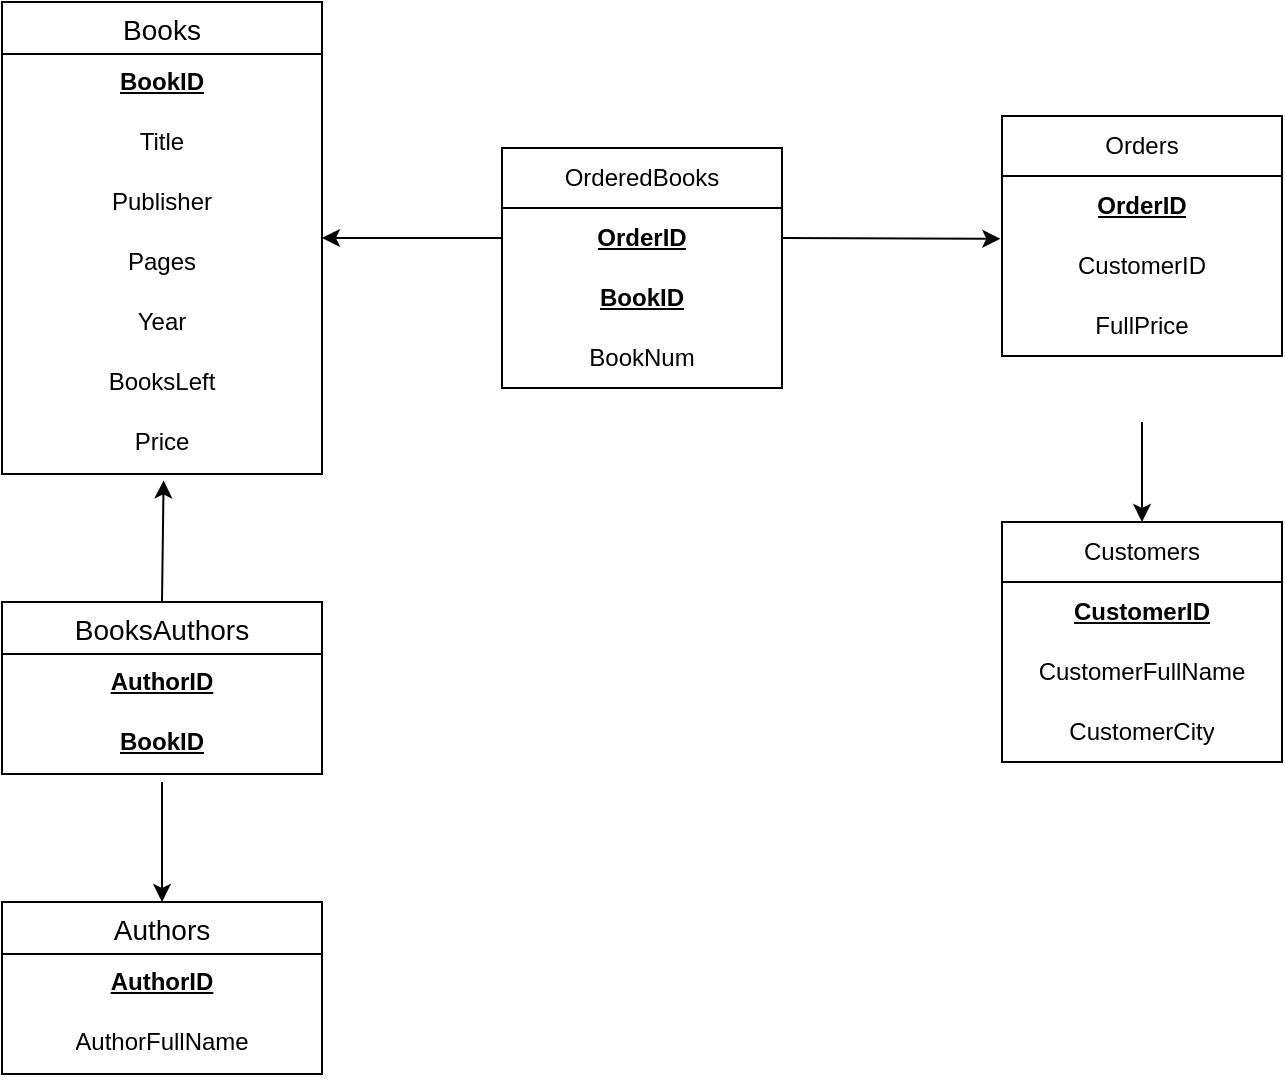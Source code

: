 <mxfile version="22.1.4" type="device">
  <diagram name="Page-1" id="tlKg9vGXvYagjbICFPIU">
    <mxGraphModel dx="1009" dy="591" grid="1" gridSize="10" guides="1" tooltips="1" connect="1" arrows="1" fold="1" page="1" pageScale="1" pageWidth="850" pageHeight="1100" math="0" shadow="0">
      <root>
        <mxCell id="0" />
        <mxCell id="1" parent="0" />
        <mxCell id="WApPO18iMJBJQqClhbNK-1" value="Books" style="swimlane;fontStyle=0;childLayout=stackLayout;horizontal=1;startSize=26;horizontalStack=0;resizeParent=1;resizeParentMax=0;resizeLast=0;collapsible=1;marginBottom=0;align=center;fontSize=14;strokeWidth=1;" parent="1" vertex="1">
          <mxGeometry x="130" y="100" width="160" height="236" as="geometry" />
        </mxCell>
        <mxCell id="WApPO18iMJBJQqClhbNK-2" value="BookID" style="text;strokeColor=none;fillColor=none;spacingLeft=4;spacingRight=4;overflow=hidden;rotatable=0;points=[[0,0.5],[1,0.5]];portConstraint=eastwest;fontSize=12;whiteSpace=wrap;html=1;align=center;fontStyle=5" parent="WApPO18iMJBJQqClhbNK-1" vertex="1">
          <mxGeometry y="26" width="160" height="30" as="geometry" />
        </mxCell>
        <mxCell id="WApPO18iMJBJQqClhbNK-3" value="Title" style="text;strokeColor=none;fillColor=none;spacingLeft=4;spacingRight=4;overflow=hidden;rotatable=0;points=[[0,0.5],[1,0.5]];portConstraint=eastwest;fontSize=12;whiteSpace=wrap;html=1;align=center;" parent="WApPO18iMJBJQqClhbNK-1" vertex="1">
          <mxGeometry y="56" width="160" height="30" as="geometry" />
        </mxCell>
        <mxCell id="WApPO18iMJBJQqClhbNK-11" value="Publisher" style="text;strokeColor=none;fillColor=none;spacingLeft=4;spacingRight=4;overflow=hidden;rotatable=0;points=[[0,0.5],[1,0.5]];portConstraint=eastwest;fontSize=12;whiteSpace=wrap;html=1;align=center;" parent="WApPO18iMJBJQqClhbNK-1" vertex="1">
          <mxGeometry y="86" width="160" height="30" as="geometry" />
        </mxCell>
        <mxCell id="WApPO18iMJBJQqClhbNK-15" value="Pages" style="text;strokeColor=none;fillColor=none;spacingLeft=4;spacingRight=4;overflow=hidden;rotatable=0;points=[[0,0.5],[1,0.5]];portConstraint=eastwest;fontSize=12;whiteSpace=wrap;html=1;align=center;" parent="WApPO18iMJBJQqClhbNK-1" vertex="1">
          <mxGeometry y="116" width="160" height="30" as="geometry" />
        </mxCell>
        <mxCell id="WApPO18iMJBJQqClhbNK-14" value="Year" style="text;strokeColor=none;fillColor=none;spacingLeft=4;spacingRight=4;overflow=hidden;rotatable=0;points=[[0,0.5],[1,0.5]];portConstraint=eastwest;fontSize=12;whiteSpace=wrap;html=1;align=center;" parent="WApPO18iMJBJQqClhbNK-1" vertex="1">
          <mxGeometry y="146" width="160" height="30" as="geometry" />
        </mxCell>
        <mxCell id="WApPO18iMJBJQqClhbNK-13" value="BooksLeft" style="text;strokeColor=none;fillColor=none;spacingLeft=4;spacingRight=4;overflow=hidden;rotatable=0;points=[[0,0.5],[1,0.5]];portConstraint=eastwest;fontSize=12;whiteSpace=wrap;html=1;align=center;" parent="WApPO18iMJBJQqClhbNK-1" vertex="1">
          <mxGeometry y="176" width="160" height="30" as="geometry" />
        </mxCell>
        <mxCell id="WApPO18iMJBJQqClhbNK-12" value="Price" style="text;strokeColor=none;fillColor=none;spacingLeft=4;spacingRight=4;overflow=hidden;rotatable=0;points=[[0,0.5],[1,0.5]];portConstraint=eastwest;fontSize=12;whiteSpace=wrap;html=1;align=center;" parent="WApPO18iMJBJQqClhbNK-1" vertex="1">
          <mxGeometry y="206" width="160" height="30" as="geometry" />
        </mxCell>
        <mxCell id="WApPO18iMJBJQqClhbNK-16" value="BooksAuthors" style="swimlane;fontStyle=0;childLayout=stackLayout;horizontal=1;startSize=26;horizontalStack=0;resizeParent=1;resizeParentMax=0;resizeLast=0;collapsible=1;marginBottom=0;align=center;fontSize=14;" parent="1" vertex="1">
          <mxGeometry x="130" y="400" width="160" height="86" as="geometry" />
        </mxCell>
        <mxCell id="WApPO18iMJBJQqClhbNK-17" value="AuthorID" style="text;strokeColor=none;fillColor=none;spacingLeft=4;spacingRight=4;overflow=hidden;rotatable=0;points=[[0,0.5],[1,0.5]];portConstraint=eastwest;fontSize=12;whiteSpace=wrap;html=1;align=center;fontStyle=5" parent="WApPO18iMJBJQqClhbNK-16" vertex="1">
          <mxGeometry y="26" width="160" height="30" as="geometry" />
        </mxCell>
        <mxCell id="WApPO18iMJBJQqClhbNK-18" value="BookID" style="text;strokeColor=none;fillColor=none;spacingLeft=4;spacingRight=4;overflow=hidden;rotatable=0;points=[[0,0.5],[1,0.5]];portConstraint=eastwest;fontSize=12;whiteSpace=wrap;html=1;align=center;fontStyle=5" parent="WApPO18iMJBJQqClhbNK-16" vertex="1">
          <mxGeometry y="56" width="160" height="30" as="geometry" />
        </mxCell>
        <mxCell id="WApPO18iMJBJQqClhbNK-20" value="Authors" style="swimlane;fontStyle=0;childLayout=stackLayout;horizontal=1;startSize=26;horizontalStack=0;resizeParent=1;resizeParentMax=0;resizeLast=0;collapsible=1;marginBottom=0;align=center;fontSize=14;" parent="1" vertex="1">
          <mxGeometry x="130" y="550" width="160" height="86" as="geometry" />
        </mxCell>
        <mxCell id="WApPO18iMJBJQqClhbNK-21" value="AuthorID" style="text;strokeColor=none;fillColor=none;spacingLeft=4;spacingRight=4;overflow=hidden;rotatable=0;points=[[0,0.5],[1,0.5]];portConstraint=eastwest;fontSize=12;whiteSpace=wrap;html=1;align=center;fontStyle=5" parent="WApPO18iMJBJQqClhbNK-20" vertex="1">
          <mxGeometry y="26" width="160" height="30" as="geometry" />
        </mxCell>
        <mxCell id="WApPO18iMJBJQqClhbNK-23" value="AuthorFullName" style="text;strokeColor=none;fillColor=none;spacingLeft=4;spacingRight=4;overflow=hidden;rotatable=0;points=[[0,0.5],[1,0.5]];portConstraint=eastwest;fontSize=12;whiteSpace=wrap;html=1;align=center;" parent="WApPO18iMJBJQqClhbNK-20" vertex="1">
          <mxGeometry y="56" width="160" height="30" as="geometry" />
        </mxCell>
        <mxCell id="WApPO18iMJBJQqClhbNK-25" value="" style="endArrow=classic;html=1;rounded=0;exitX=0.5;exitY=0;exitDx=0;exitDy=0;entryX=0.505;entryY=1.107;entryDx=0;entryDy=0;entryPerimeter=0;" parent="1" source="WApPO18iMJBJQqClhbNK-16" target="WApPO18iMJBJQqClhbNK-12" edge="1">
          <mxGeometry width="50" height="50" relative="1" as="geometry">
            <mxPoint x="350" y="400" as="sourcePoint" />
            <mxPoint x="330" y="350" as="targetPoint" />
          </mxGeometry>
        </mxCell>
        <mxCell id="WApPO18iMJBJQqClhbNK-26" value="" style="endArrow=classic;html=1;rounded=0;entryX=0.5;entryY=0;entryDx=0;entryDy=0;" parent="1" target="WApPO18iMJBJQqClhbNK-20" edge="1">
          <mxGeometry width="50" height="50" relative="1" as="geometry">
            <mxPoint x="210" y="490" as="sourcePoint" />
            <mxPoint x="220" y="540" as="targetPoint" />
          </mxGeometry>
        </mxCell>
        <mxCell id="WApPO18iMJBJQqClhbNK-27" value="OrderedBooks" style="swimlane;fontStyle=0;childLayout=stackLayout;horizontal=1;startSize=30;horizontalStack=0;resizeParent=1;resizeParentMax=0;resizeLast=0;collapsible=1;marginBottom=0;whiteSpace=wrap;html=1;" parent="1" vertex="1">
          <mxGeometry x="380" y="173" width="140" height="120" as="geometry" />
        </mxCell>
        <mxCell id="WApPO18iMJBJQqClhbNK-28" value="&lt;b&gt;&lt;u&gt;OrderID&lt;/u&gt;&lt;/b&gt;" style="text;strokeColor=none;fillColor=none;align=center;verticalAlign=middle;spacingLeft=4;spacingRight=4;overflow=hidden;points=[[0,0.5],[1,0.5]];portConstraint=eastwest;rotatable=0;whiteSpace=wrap;html=1;" parent="WApPO18iMJBJQqClhbNK-27" vertex="1">
          <mxGeometry y="30" width="140" height="30" as="geometry" />
        </mxCell>
        <mxCell id="WApPO18iMJBJQqClhbNK-29" value="&lt;b&gt;&lt;u&gt;BookID&lt;/u&gt;&lt;/b&gt;" style="text;strokeColor=none;fillColor=none;align=center;verticalAlign=middle;spacingLeft=4;spacingRight=4;overflow=hidden;points=[[0,0.5],[1,0.5]];portConstraint=eastwest;rotatable=0;whiteSpace=wrap;html=1;" parent="WApPO18iMJBJQqClhbNK-27" vertex="1">
          <mxGeometry y="60" width="140" height="30" as="geometry" />
        </mxCell>
        <mxCell id="YqhscrywOVryTwesZkMi-1" value="BookNum" style="text;strokeColor=none;fillColor=none;align=center;verticalAlign=middle;spacingLeft=4;spacingRight=4;overflow=hidden;points=[[0,0.5],[1,0.5]];portConstraint=eastwest;rotatable=0;whiteSpace=wrap;html=1;" vertex="1" parent="WApPO18iMJBJQqClhbNK-27">
          <mxGeometry y="90" width="140" height="30" as="geometry" />
        </mxCell>
        <mxCell id="WApPO18iMJBJQqClhbNK-31" value="" style="endArrow=classic;html=1;rounded=0;exitX=0;exitY=0.5;exitDx=0;exitDy=0;" parent="1" source="WApPO18iMJBJQqClhbNK-28" edge="1">
          <mxGeometry width="50" height="50" relative="1" as="geometry">
            <mxPoint x="350" y="220" as="sourcePoint" />
            <mxPoint x="290" y="218" as="targetPoint" />
          </mxGeometry>
        </mxCell>
        <mxCell id="WApPO18iMJBJQqClhbNK-32" value="Orders" style="swimlane;fontStyle=0;childLayout=stackLayout;horizontal=1;startSize=30;horizontalStack=0;resizeParent=1;resizeParentMax=0;resizeLast=0;collapsible=1;marginBottom=0;whiteSpace=wrap;html=1;" parent="1" vertex="1">
          <mxGeometry x="630" y="157" width="140" height="120" as="geometry" />
        </mxCell>
        <mxCell id="WApPO18iMJBJQqClhbNK-33" value="OrderID" style="text;strokeColor=none;fillColor=none;align=center;verticalAlign=middle;spacingLeft=4;spacingRight=4;overflow=hidden;points=[[0,0.5],[1,0.5]];portConstraint=eastwest;rotatable=0;whiteSpace=wrap;html=1;fontStyle=5" parent="WApPO18iMJBJQqClhbNK-32" vertex="1">
          <mxGeometry y="30" width="140" height="30" as="geometry" />
        </mxCell>
        <mxCell id="WApPO18iMJBJQqClhbNK-34" value="CustomerID" style="text;strokeColor=none;fillColor=none;align=center;verticalAlign=middle;spacingLeft=4;spacingRight=4;overflow=hidden;points=[[0,0.5],[1,0.5]];portConstraint=eastwest;rotatable=0;whiteSpace=wrap;html=1;" parent="WApPO18iMJBJQqClhbNK-32" vertex="1">
          <mxGeometry y="60" width="140" height="30" as="geometry" />
        </mxCell>
        <mxCell id="WApPO18iMJBJQqClhbNK-36" value="FullPrice" style="text;strokeColor=none;fillColor=none;align=center;verticalAlign=middle;spacingLeft=4;spacingRight=4;overflow=hidden;points=[[0,0.5],[1,0.5]];portConstraint=eastwest;rotatable=0;whiteSpace=wrap;html=1;" parent="WApPO18iMJBJQqClhbNK-32" vertex="1">
          <mxGeometry y="90" width="140" height="30" as="geometry" />
        </mxCell>
        <mxCell id="WApPO18iMJBJQqClhbNK-37" value="" style="endArrow=classic;html=1;rounded=0;entryX=-0.006;entryY=1.047;entryDx=0;entryDy=0;entryPerimeter=0;exitX=1;exitY=0.5;exitDx=0;exitDy=0;" parent="1" source="WApPO18iMJBJQqClhbNK-28" target="WApPO18iMJBJQqClhbNK-33" edge="1">
          <mxGeometry width="50" height="50" relative="1" as="geometry">
            <mxPoint x="400" y="330" as="sourcePoint" />
            <mxPoint x="450" y="280" as="targetPoint" />
          </mxGeometry>
        </mxCell>
        <mxCell id="WApPO18iMJBJQqClhbNK-38" value="Customers" style="swimlane;fontStyle=0;childLayout=stackLayout;horizontal=1;startSize=30;horizontalStack=0;resizeParent=1;resizeParentMax=0;resizeLast=0;collapsible=1;marginBottom=0;whiteSpace=wrap;html=1;" parent="1" vertex="1">
          <mxGeometry x="630" y="360" width="140" height="120" as="geometry" />
        </mxCell>
        <mxCell id="WApPO18iMJBJQqClhbNK-39" value="CustomerID" style="text;strokeColor=none;fillColor=none;align=center;verticalAlign=middle;spacingLeft=4;spacingRight=4;overflow=hidden;points=[[0,0.5],[1,0.5]];portConstraint=eastwest;rotatable=0;whiteSpace=wrap;html=1;fontStyle=5" parent="WApPO18iMJBJQqClhbNK-38" vertex="1">
          <mxGeometry y="30" width="140" height="30" as="geometry" />
        </mxCell>
        <mxCell id="WApPO18iMJBJQqClhbNK-40" value="CustomerFullName" style="text;strokeColor=none;fillColor=none;align=center;verticalAlign=middle;spacingLeft=4;spacingRight=4;overflow=hidden;points=[[0,0.5],[1,0.5]];portConstraint=eastwest;rotatable=0;whiteSpace=wrap;html=1;" parent="WApPO18iMJBJQqClhbNK-38" vertex="1">
          <mxGeometry y="60" width="140" height="30" as="geometry" />
        </mxCell>
        <mxCell id="WApPO18iMJBJQqClhbNK-41" value="CustomerCity" style="text;strokeColor=none;fillColor=none;align=center;verticalAlign=middle;spacingLeft=4;spacingRight=4;overflow=hidden;points=[[0,0.5],[1,0.5]];portConstraint=eastwest;rotatable=0;whiteSpace=wrap;html=1;" parent="WApPO18iMJBJQqClhbNK-38" vertex="1">
          <mxGeometry y="90" width="140" height="30" as="geometry" />
        </mxCell>
        <mxCell id="WApPO18iMJBJQqClhbNK-42" value="" style="endArrow=classic;html=1;rounded=0;entryX=0.5;entryY=0;entryDx=0;entryDy=0;" parent="1" target="WApPO18iMJBJQqClhbNK-38" edge="1">
          <mxGeometry width="50" height="50" relative="1" as="geometry">
            <mxPoint x="700" y="310" as="sourcePoint" />
            <mxPoint x="560" y="500" as="targetPoint" />
          </mxGeometry>
        </mxCell>
      </root>
    </mxGraphModel>
  </diagram>
</mxfile>
